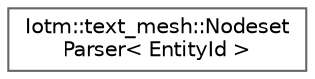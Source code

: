 digraph "Graphical Class Hierarchy"
{
 // INTERACTIVE_SVG=YES
 // LATEX_PDF_SIZE
  bgcolor="transparent";
  edge [fontname=Helvetica,fontsize=10,labelfontname=Helvetica,labelfontsize=10];
  node [fontname=Helvetica,fontsize=10,shape=box,height=0.2,width=0.4];
  rankdir="LR";
  Node0 [id="Node000000",label="Iotm::text_mesh::Nodeset\lParser\< EntityId \>",height=0.2,width=0.4,color="grey40", fillcolor="white", style="filled",URL="$classIotm_1_1text__mesh_1_1NodesetParser.html",tooltip=" "];
}
